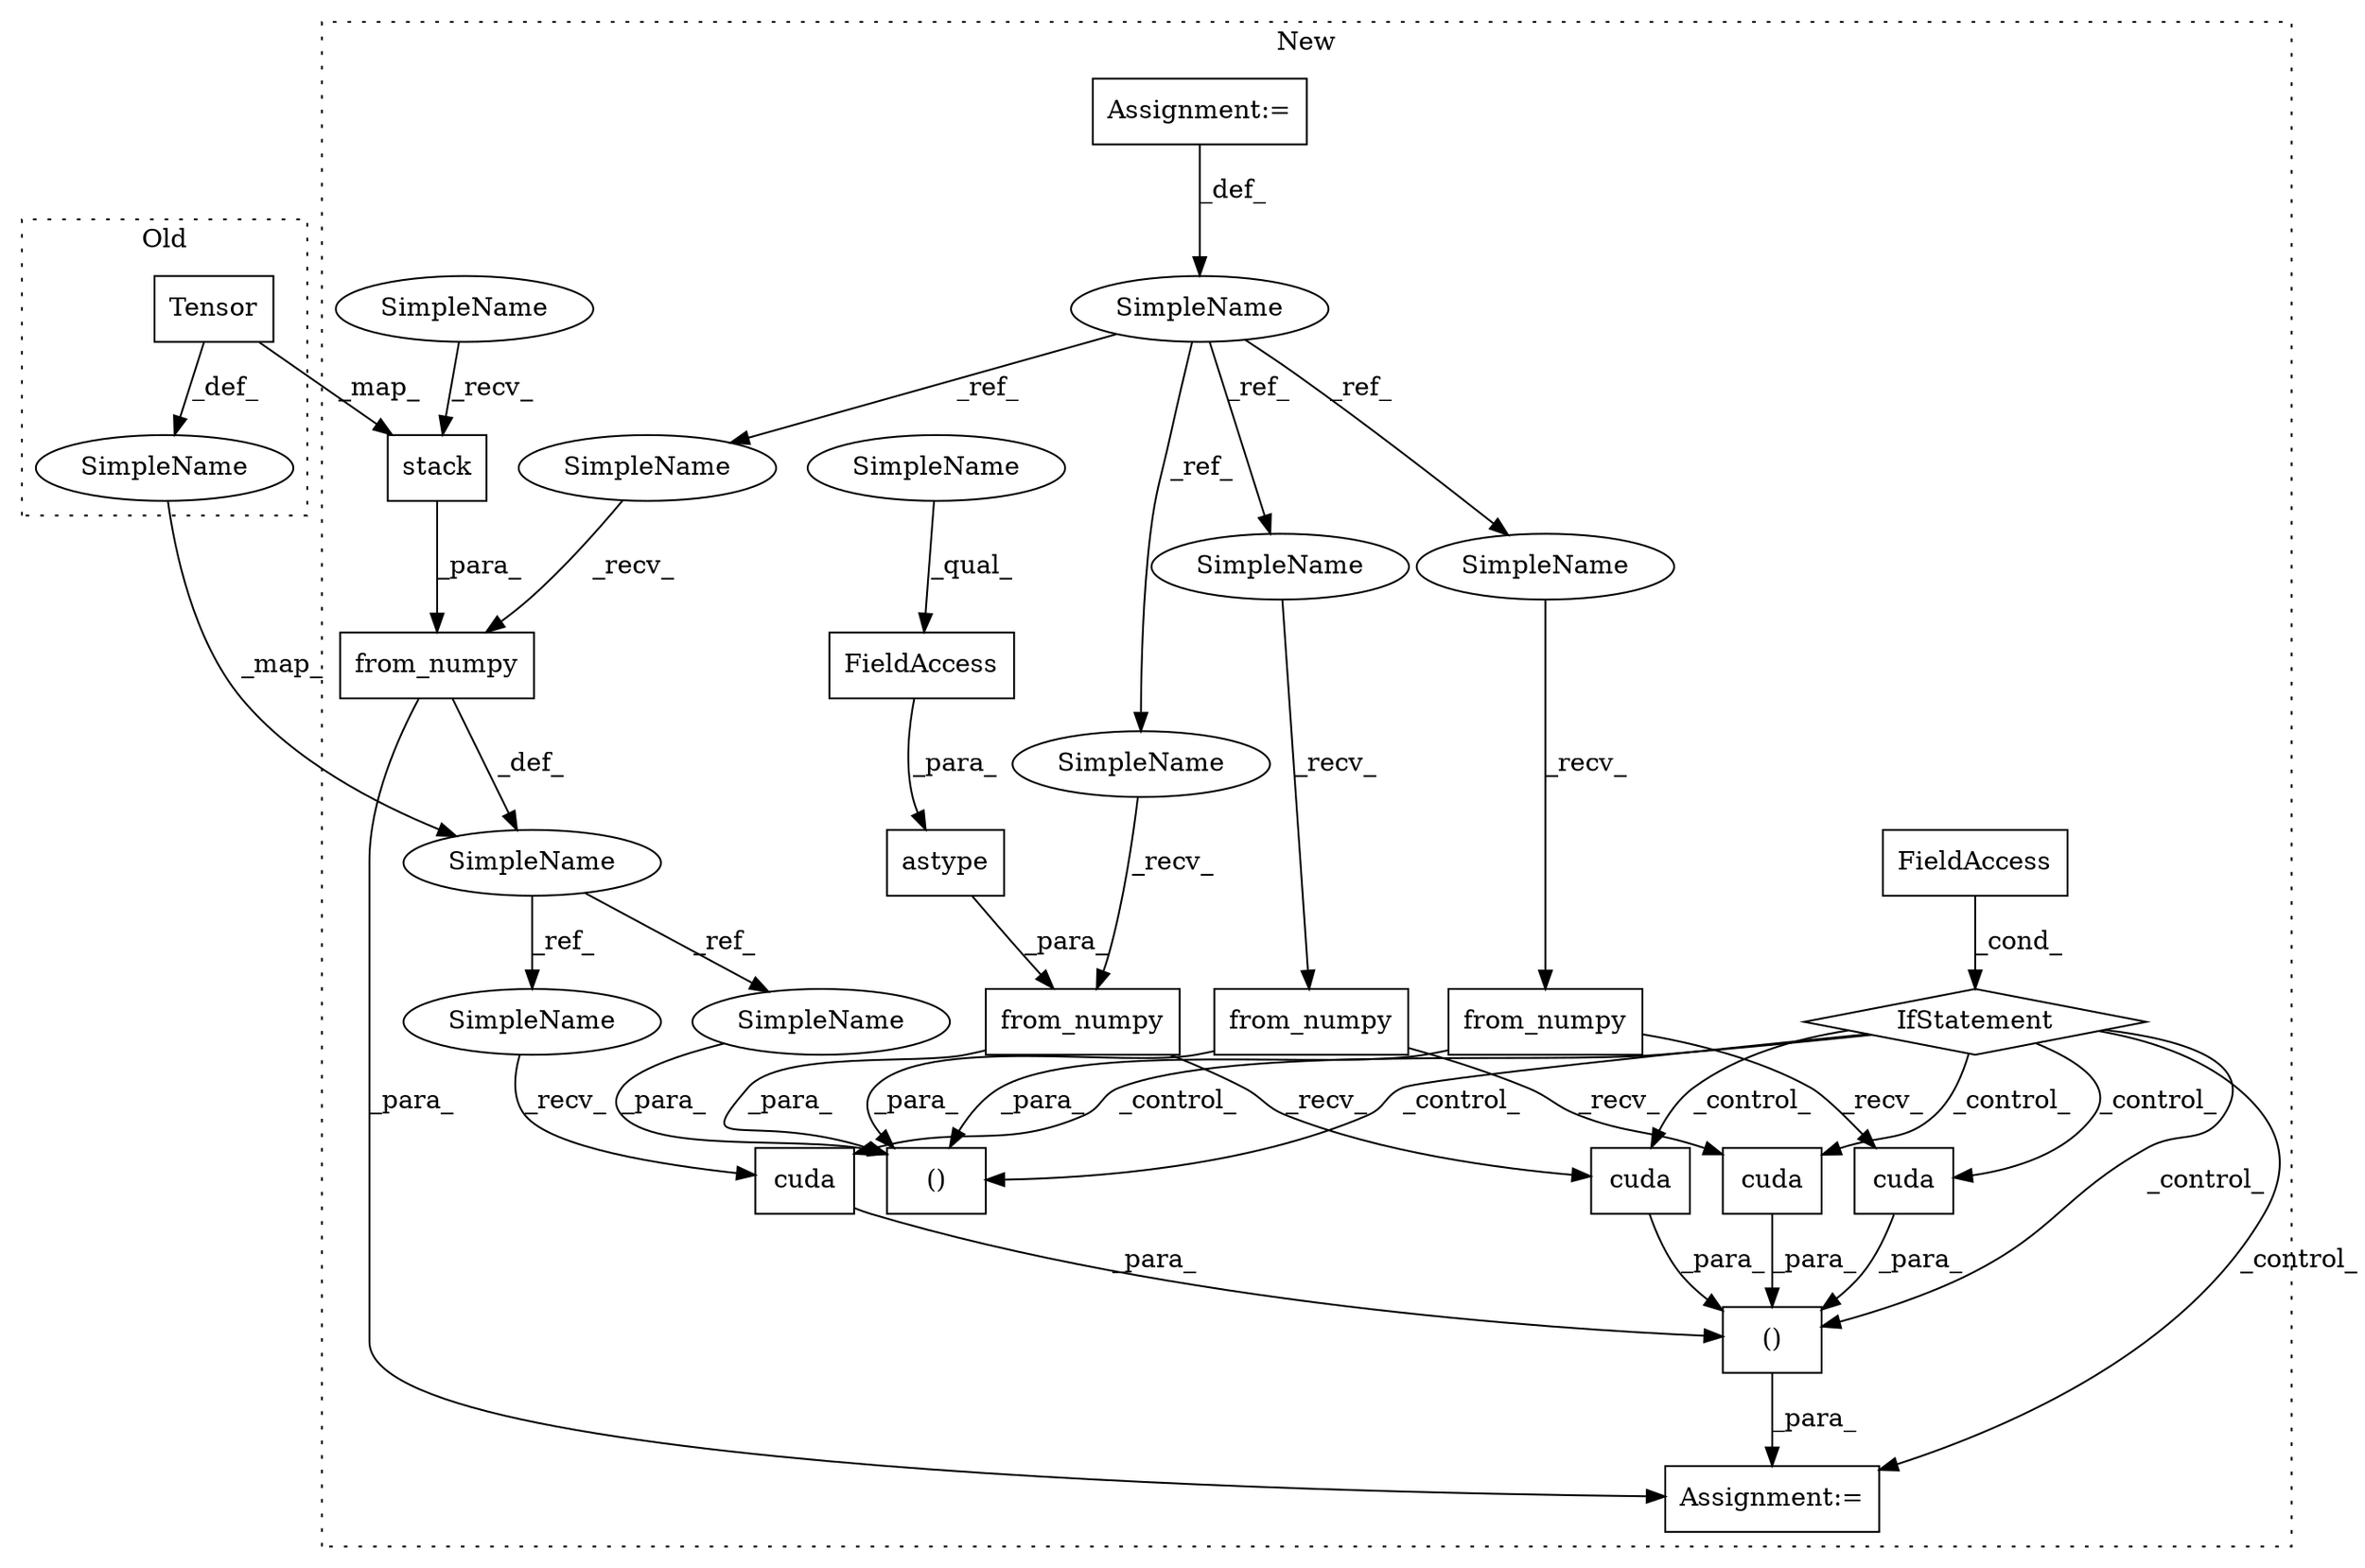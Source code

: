 digraph G {
subgraph cluster0 {
1 [label="Tensor" a="32" s="3618,3637" l="7,1" shape="box"];
8 [label="SimpleName" a="42" s="3610" l="7" shape="ellipse"];
label = "Old";
style="dotted";
}
subgraph cluster1 {
2 [label="stack" a="32" s="3702,3720" l="6,1" shape="box"];
3 [label="()" a="106" s="3898" l="92" shape="box"];
4 [label="cuda" a="32" s="3959" l="6" shape="box"];
5 [label="()" a="106" s="3825" l="64" shape="box"];
6 [label="cuda" a="32" s="3905" l="6" shape="box"];
7 [label="SimpleName" a="42" s="3674" l="7" shape="ellipse"];
9 [label="cuda" a="32" s="3984" l="6" shape="box"];
10 [label="FieldAccess" a="22" s="3779" l="10" shape="box"];
11 [label="cuda" a="32" s="3932" l="6" shape="box"];
12 [label="FieldAccess" a="22" s="3801" l="7" shape="box"];
13 [label="IfStatement" a="25" s="3797,3808" l="4,2" shape="diamond"];
14 [label="Assignment:=" a="7" s="3889" l="9" shape="box"];
15 [label="from_numpy" a="32" s="3740,3790" l="11,1" shape="box"];
16 [label="Assignment:=" a="7" s="3507" l="5" shape="box"];
17 [label="from_numpy" a="32" s="3581,3613" l="11,1" shape="box"];
18 [label="SimpleName" a="42" s="3507" l="5" shape="ellipse"];
19 [label="from_numpy" a="32" s="3634,3667" l="11,1" shape="box"];
20 [label="astype" a="32" s="3772,3789" l="7,1" shape="box"];
21 [label="from_numpy" a="32" s="3688,3721" l="11,1" shape="box"];
22 [label="SimpleName" a="42" s="3864" l="7" shape="ellipse"];
23 [label="SimpleName" a="42" s="3951" l="7" shape="ellipse"];
24 [label="SimpleName" a="42" s="3575" l="5" shape="ellipse"];
25 [label="SimpleName" a="42" s="3734" l="5" shape="ellipse"];
26 [label="SimpleName" a="42" s="3628" l="5" shape="ellipse"];
27 [label="SimpleName" a="42" s="3682" l="5" shape="ellipse"];
28 [label="SimpleName" a="42" s="3699" l="2" shape="ellipse"];
29 [label="SimpleName" a="42" s="3779" l="2" shape="ellipse"];
label = "New";
style="dotted";
}
1 -> 2 [label="_map_"];
1 -> 8 [label="_def_"];
2 -> 21 [label="_para_"];
3 -> 14 [label="_para_"];
4 -> 3 [label="_para_"];
6 -> 3 [label="_para_"];
7 -> 23 [label="_ref_"];
7 -> 22 [label="_ref_"];
8 -> 7 [label="_map_"];
9 -> 3 [label="_para_"];
10 -> 20 [label="_para_"];
11 -> 3 [label="_para_"];
12 -> 13 [label="_cond_"];
13 -> 3 [label="_control_"];
13 -> 4 [label="_control_"];
13 -> 9 [label="_control_"];
13 -> 6 [label="_control_"];
13 -> 11 [label="_control_"];
13 -> 14 [label="_control_"];
13 -> 5 [label="_control_"];
15 -> 9 [label="_recv_"];
15 -> 5 [label="_para_"];
16 -> 18 [label="_def_"];
17 -> 6 [label="_recv_"];
17 -> 5 [label="_para_"];
18 -> 26 [label="_ref_"];
18 -> 24 [label="_ref_"];
18 -> 27 [label="_ref_"];
18 -> 25 [label="_ref_"];
19 -> 5 [label="_para_"];
19 -> 11 [label="_recv_"];
20 -> 15 [label="_para_"];
21 -> 7 [label="_def_"];
21 -> 14 [label="_para_"];
22 -> 5 [label="_para_"];
23 -> 4 [label="_recv_"];
24 -> 17 [label="_recv_"];
25 -> 15 [label="_recv_"];
26 -> 19 [label="_recv_"];
27 -> 21 [label="_recv_"];
28 -> 2 [label="_recv_"];
29 -> 10 [label="_qual_"];
}